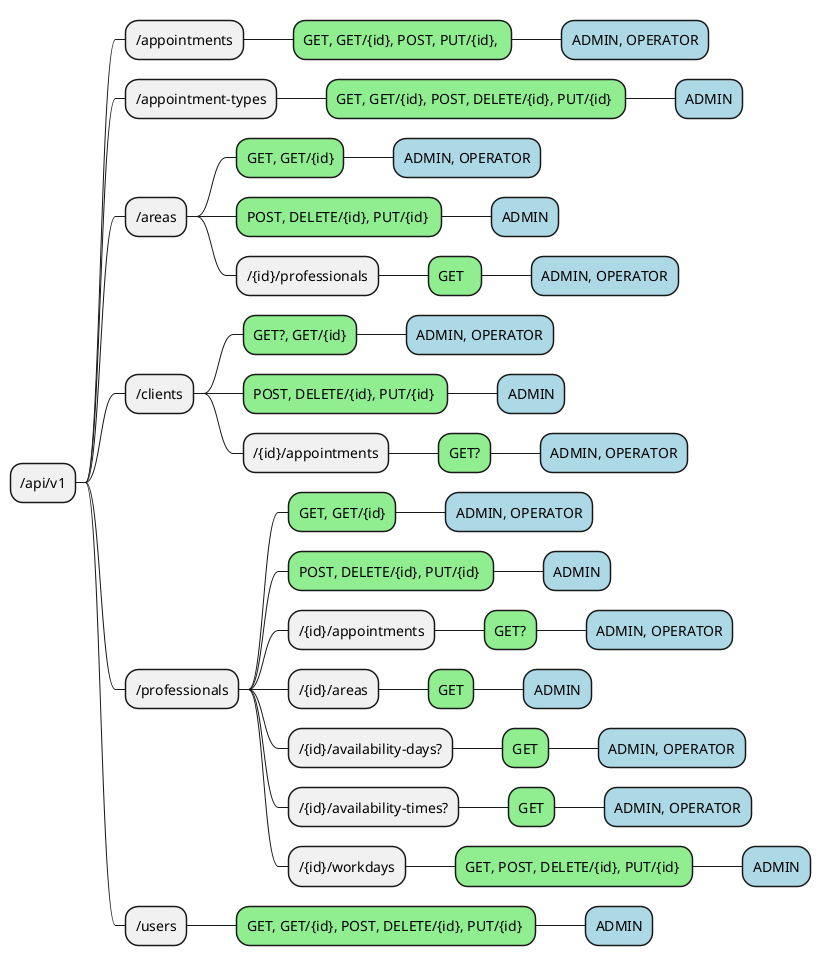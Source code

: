 @startmindmap "end_points"
* /api/v1
    ** /appointments
        ***[#LightGreen] GET, GET/{id}, POST, PUT/{id}, 
            ****[#LightBlue] ADMIN, OPERATOR
    ** /appointment-types
        ***[#LightGreen] GET, GET/{id}, POST, DELETE/{id}, PUT/{id} 
            ****[#LightBlue] ADMIN
    ** /areas
        ***[#LightGreen] GET, GET/{id}
            ****[#LightBlue] ADMIN, OPERATOR
        ***[#LightGreen] POST, DELETE/{id}, PUT/{id} 
            ****[#LightBlue] ADMIN
        *** /{id}/professionals
            ****[#LightGreen] GET  
            *****[#LightBlue] ADMIN, OPERATOR
    ** /clients
        ***[#LightGreen] GET?, GET/{id}
            ****[#LightBlue] ADMIN, OPERATOR
        ***[#LightGreen] POST, DELETE/{id}, PUT/{id} 
            ****[#LightBlue] ADMIN
        *** /{id}/appointments
            ****[#LightGreen] GET?
                *****[#LightBlue] ADMIN, OPERATOR
    ** /professionals
        ***[#LightGreen] GET, GET/{id}
            ****[#LightBlue] ADMIN, OPERATOR
        ***[#LightGreen] POST, DELETE/{id}, PUT/{id} 
            ****[#LightBlue] ADMIN
        *** /{id}/appointments
            ****[#LightGreen] GET?
                *****[#LightBlue] ADMIN, OPERATOR
        *** /{id}/areas
            ****[#LightGreen] GET
                *****[#LightBlue] ADMIN
        *** /{id}/availability-days?
            ****[#LightGreen] GET
                *****[#LightBlue] ADMIN, OPERATOR
        *** /{id}/availability-times?
            ****[#LightGreen] GET
                *****[#LightBlue] ADMIN, OPERATOR
        *** /{id}/workdays
            ****[#LightGreen] GET, POST, DELETE/{id}, PUT/{id} 
                *****[#LightBlue] ADMIN
    ** /users
        ***[#LightGreen] GET, GET/{id}, POST, DELETE/{id}, PUT/{id} 
            ****[#LightBlue] ADMIN
@endmindmap